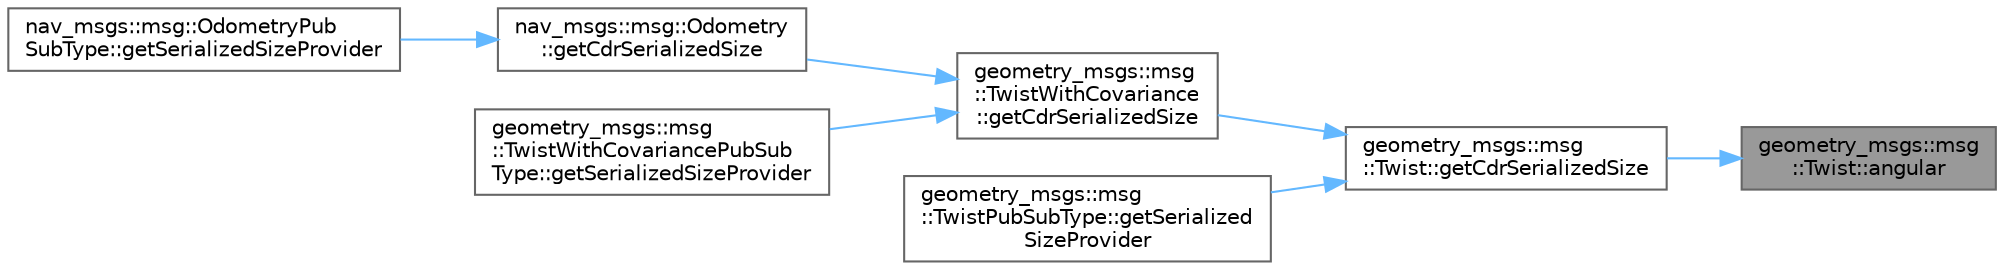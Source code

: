 digraph "geometry_msgs::msg::Twist::angular"
{
 // INTERACTIVE_SVG=YES
 // LATEX_PDF_SIZE
  bgcolor="transparent";
  edge [fontname=Helvetica,fontsize=10,labelfontname=Helvetica,labelfontsize=10];
  node [fontname=Helvetica,fontsize=10,shape=box,height=0.2,width=0.4];
  rankdir="RL";
  Node1 [id="Node000001",label="geometry_msgs::msg\l::Twist::angular",height=0.2,width=0.4,color="gray40", fillcolor="grey60", style="filled", fontcolor="black",tooltip="This function copies the value in member angular"];
  Node1 -> Node2 [id="edge1_Node000001_Node000002",dir="back",color="steelblue1",style="solid",tooltip=" "];
  Node2 [id="Node000002",label="geometry_msgs::msg\l::Twist::getCdrSerializedSize",height=0.2,width=0.4,color="grey40", fillcolor="white", style="filled",URL="$d0/d19/classgeometry__msgs_1_1msg_1_1Twist.html#a8d53a43431d10642ea8f337aea881c5d",tooltip="This function returns the serialized size of a data depending on the buffer alignment."];
  Node2 -> Node3 [id="edge2_Node000002_Node000003",dir="back",color="steelblue1",style="solid",tooltip=" "];
  Node3 [id="Node000003",label="geometry_msgs::msg\l::TwistWithCovariance\l::getCdrSerializedSize",height=0.2,width=0.4,color="grey40", fillcolor="white", style="filled",URL="$d2/d2f/classgeometry__msgs_1_1msg_1_1TwistWithCovariance.html#ae69e0ab3d6d949df7d8ad7ea644b3361",tooltip="This function returns the serialized size of a data depending on the buffer alignment."];
  Node3 -> Node4 [id="edge3_Node000003_Node000004",dir="back",color="steelblue1",style="solid",tooltip=" "];
  Node4 [id="Node000004",label="nav_msgs::msg::Odometry\l::getCdrSerializedSize",height=0.2,width=0.4,color="grey40", fillcolor="white", style="filled",URL="$d3/d69/classnav__msgs_1_1msg_1_1Odometry.html#abeb384ad22595b0a91148a24a52bdc6e",tooltip="This function returns the serialized size of a data depending on the buffer alignment."];
  Node4 -> Node5 [id="edge4_Node000004_Node000005",dir="back",color="steelblue1",style="solid",tooltip=" "];
  Node5 [id="Node000005",label="nav_msgs::msg::OdometryPub\lSubType::getSerializedSizeProvider",height=0.2,width=0.4,color="grey40", fillcolor="white", style="filled",URL="$dc/dc5/classnav__msgs_1_1msg_1_1OdometryPubSubType.html#a0b4cb75674ddd79517eaa3f9c8afa802",tooltip=" "];
  Node3 -> Node6 [id="edge5_Node000003_Node000006",dir="back",color="steelblue1",style="solid",tooltip=" "];
  Node6 [id="Node000006",label="geometry_msgs::msg\l::TwistWithCovariancePubSub\lType::getSerializedSizeProvider",height=0.2,width=0.4,color="grey40", fillcolor="white", style="filled",URL="$d7/d1f/classgeometry__msgs_1_1msg_1_1TwistWithCovariancePubSubType.html#a408e860efd9dc79cd5c7e3ae45b81682",tooltip=" "];
  Node2 -> Node7 [id="edge6_Node000002_Node000007",dir="back",color="steelblue1",style="solid",tooltip=" "];
  Node7 [id="Node000007",label="geometry_msgs::msg\l::TwistPubSubType::getSerialized\lSizeProvider",height=0.2,width=0.4,color="grey40", fillcolor="white", style="filled",URL="$d1/d91/classgeometry__msgs_1_1msg_1_1TwistPubSubType.html#a0b4c17866dbb3f15d03a2563bf695195",tooltip=" "];
}
